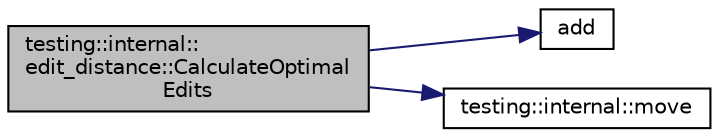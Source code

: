 digraph "testing::internal::edit_distance::CalculateOptimalEdits"
{
  edge [fontname="Helvetica",fontsize="10",labelfontname="Helvetica",labelfontsize="10"];
  node [fontname="Helvetica",fontsize="10",shape=record];
  rankdir="LR";
  Node0 [label="testing::internal::\ledit_distance::CalculateOptimal\lEdits",height=0.2,width=0.4,color="black", fillcolor="grey75", style="filled", fontcolor="black"];
  Node0 -> Node1 [color="midnightblue",fontsize="10",style="solid",fontname="Helvetica"];
  Node1 [label="add",height=0.2,width=0.4,color="black", fillcolor="white", style="filled",URL="$d3/d1b/_add_test_8cpp.html#a857dc3eb39c8fb110ae3ec9643d3a153"];
  Node0 -> Node2 [color="midnightblue",fontsize="10",style="solid",fontname="Helvetica"];
  Node2 [label="testing::internal::move",height=0.2,width=0.4,color="black", fillcolor="white", style="filled",URL="$d0/da7/namespacetesting_1_1internal.html#a0f6d06bf8c3093b9c22bb08723db201e"];
}
